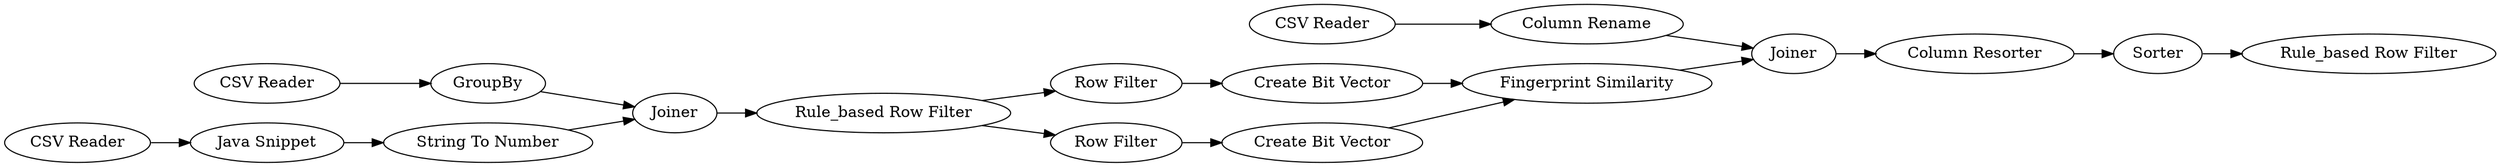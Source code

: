 digraph {
	"3524511883416603190_117" [label="CSV Reader"]
	"3524511883416603190_71" [label=Joiner]
	"3524511883416603190_101" [label="Row Filter"]
	"3524511883416603190_104" [label=GroupBy]
	"3524511883416603190_106" [label=Joiner]
	"3524511883416603190_82" [label="Create Bit Vector"]
	"3524511883416603190_96" [label="CSV Reader"]
	"3524511883416603190_69" [label="CSV Reader"]
	"3524511883416603190_114" [label="Rule_based Row Filter"]
	"3524511883416603190_94" [label="Column Resorter"]
	"3524511883416603190_81" [label="Fingerprint Similarity"]
	"3524511883416603190_116" [label="String To Number"]
	"3524511883416603190_103" [label="Java Snippet"]
	"3524511883416603190_100" [label="Create Bit Vector"]
	"3524511883416603190_108" [label=Sorter]
	"3524511883416603190_109" [label="Rule_based Row Filter"]
	"3524511883416603190_110" [label="Column Rename"]
	"3524511883416603190_112" [label="Row Filter"]
	"3524511883416603190_100" -> "3524511883416603190_81"
	"3524511883416603190_109" -> "3524511883416603190_112"
	"3524511883416603190_101" -> "3524511883416603190_100"
	"3524511883416603190_116" -> "3524511883416603190_71"
	"3524511883416603190_71" -> "3524511883416603190_109"
	"3524511883416603190_81" -> "3524511883416603190_106"
	"3524511883416603190_69" -> "3524511883416603190_104"
	"3524511883416603190_110" -> "3524511883416603190_106"
	"3524511883416603190_112" -> "3524511883416603190_82"
	"3524511883416603190_109" -> "3524511883416603190_101"
	"3524511883416603190_117" -> "3524511883416603190_110"
	"3524511883416603190_108" -> "3524511883416603190_114"
	"3524511883416603190_103" -> "3524511883416603190_116"
	"3524511883416603190_106" -> "3524511883416603190_94"
	"3524511883416603190_96" -> "3524511883416603190_103"
	"3524511883416603190_94" -> "3524511883416603190_108"
	"3524511883416603190_104" -> "3524511883416603190_71"
	"3524511883416603190_82" -> "3524511883416603190_81"
	rankdir=LR
}
